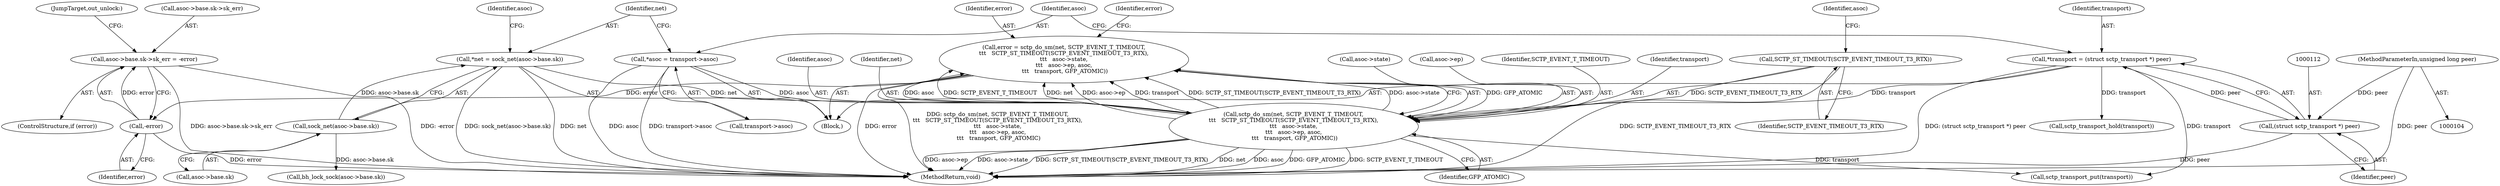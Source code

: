 digraph "1_linux_635682a14427d241bab7bbdeebb48a7d7b91638e_1@pointer" {
"1000184" [label="(Call,asoc->base.sk->sk_err = -error)"];
"1000192" [label="(Call,-error)"];
"1000166" [label="(Call,error = sctp_do_sm(net, SCTP_EVENT_T_TIMEOUT,\n\t\t\t   SCTP_ST_TIMEOUT(SCTP_EVENT_TIMEOUT_T3_RTX),\n\t\t\t   asoc->state,\n\t\t\t   asoc->ep, asoc,\n \t\t\t   transport, GFP_ATOMIC))"];
"1000168" [label="(Call,sctp_do_sm(net, SCTP_EVENT_T_TIMEOUT,\n\t\t\t   SCTP_ST_TIMEOUT(SCTP_EVENT_TIMEOUT_T3_RTX),\n\t\t\t   asoc->state,\n\t\t\t   asoc->ep, asoc,\n \t\t\t   transport, GFP_ATOMIC))"];
"1000121" [label="(Call,*net = sock_net(asoc->base.sk))"];
"1000123" [label="(Call,sock_net(asoc->base.sk))"];
"1000171" [label="(Call,SCTP_ST_TIMEOUT(SCTP_EVENT_TIMEOUT_T3_RTX))"];
"1000115" [label="(Call,*asoc = transport->asoc)"];
"1000109" [label="(Call,*transport = (struct sctp_transport *) peer)"];
"1000111" [label="(Call,(struct sctp_transport *) peer)"];
"1000105" [label="(MethodParameterIn,unsigned long peer)"];
"1000173" [label="(Call,asoc->state)"];
"1000116" [label="(Identifier,asoc)"];
"1000124" [label="(Call,asoc->base.sk)"];
"1000194" [label="(JumpTarget,out_unlock:)"];
"1000192" [label="(Call,-error)"];
"1000168" [label="(Call,sctp_do_sm(net, SCTP_EVENT_T_TIMEOUT,\n\t\t\t   SCTP_ST_TIMEOUT(SCTP_EVENT_TIMEOUT_T3_RTX),\n\t\t\t   asoc->state,\n\t\t\t   asoc->ep, asoc,\n \t\t\t   transport, GFP_ATOMIC))"];
"1000184" [label="(Call,asoc->base.sk->sk_err = -error)"];
"1000123" [label="(Call,sock_net(asoc->base.sk))"];
"1000203" [label="(MethodReturn,void)"];
"1000166" [label="(Call,error = sctp_do_sm(net, SCTP_EVENT_T_TIMEOUT,\n\t\t\t   SCTP_ST_TIMEOUT(SCTP_EVENT_TIMEOUT_T3_RTX),\n\t\t\t   asoc->state,\n\t\t\t   asoc->ep, asoc,\n \t\t\t   transport, GFP_ATOMIC))"];
"1000115" [label="(Call,*asoc = transport->asoc)"];
"1000182" [label="(ControlStructure,if (error))"];
"1000174" [label="(Identifier,asoc)"];
"1000110" [label="(Identifier,transport)"];
"1000105" [label="(MethodParameterIn,unsigned long peer)"];
"1000129" [label="(Call,bh_lock_sock(asoc->base.sk))"];
"1000171" [label="(Call,SCTP_ST_TIMEOUT(SCTP_EVENT_TIMEOUT_T3_RTX))"];
"1000183" [label="(Identifier,error)"];
"1000201" [label="(Call,sctp_transport_put(transport))"];
"1000117" [label="(Call,transport->asoc)"];
"1000176" [label="(Call,asoc->ep)"];
"1000170" [label="(Identifier,SCTP_EVENT_T_TIMEOUT)"];
"1000106" [label="(Block,)"];
"1000121" [label="(Call,*net = sock_net(asoc->base.sk))"];
"1000111" [label="(Call,(struct sctp_transport *) peer)"];
"1000158" [label="(Call,sctp_transport_hold(transport))"];
"1000180" [label="(Identifier,transport)"];
"1000113" [label="(Identifier,peer)"];
"1000109" [label="(Call,*transport = (struct sctp_transport *) peer)"];
"1000132" [label="(Identifier,asoc)"];
"1000122" [label="(Identifier,net)"];
"1000172" [label="(Identifier,SCTP_EVENT_TIMEOUT_T3_RTX)"];
"1000179" [label="(Identifier,asoc)"];
"1000193" [label="(Identifier,error)"];
"1000181" [label="(Identifier,GFP_ATOMIC)"];
"1000167" [label="(Identifier,error)"];
"1000185" [label="(Call,asoc->base.sk->sk_err)"];
"1000169" [label="(Identifier,net)"];
"1000184" -> "1000182"  [label="AST: "];
"1000184" -> "1000192"  [label="CFG: "];
"1000185" -> "1000184"  [label="AST: "];
"1000192" -> "1000184"  [label="AST: "];
"1000194" -> "1000184"  [label="CFG: "];
"1000184" -> "1000203"  [label="DDG: asoc->base.sk->sk_err"];
"1000184" -> "1000203"  [label="DDG: -error"];
"1000192" -> "1000184"  [label="DDG: error"];
"1000192" -> "1000193"  [label="CFG: "];
"1000193" -> "1000192"  [label="AST: "];
"1000192" -> "1000203"  [label="DDG: error"];
"1000166" -> "1000192"  [label="DDG: error"];
"1000166" -> "1000106"  [label="AST: "];
"1000166" -> "1000168"  [label="CFG: "];
"1000167" -> "1000166"  [label="AST: "];
"1000168" -> "1000166"  [label="AST: "];
"1000183" -> "1000166"  [label="CFG: "];
"1000166" -> "1000203"  [label="DDG: sctp_do_sm(net, SCTP_EVENT_T_TIMEOUT,\n\t\t\t   SCTP_ST_TIMEOUT(SCTP_EVENT_TIMEOUT_T3_RTX),\n\t\t\t   asoc->state,\n\t\t\t   asoc->ep, asoc,\n \t\t\t   transport, GFP_ATOMIC)"];
"1000166" -> "1000203"  [label="DDG: error"];
"1000168" -> "1000166"  [label="DDG: GFP_ATOMIC"];
"1000168" -> "1000166"  [label="DDG: asoc"];
"1000168" -> "1000166"  [label="DDG: SCTP_EVENT_T_TIMEOUT"];
"1000168" -> "1000166"  [label="DDG: net"];
"1000168" -> "1000166"  [label="DDG: asoc->ep"];
"1000168" -> "1000166"  [label="DDG: transport"];
"1000168" -> "1000166"  [label="DDG: SCTP_ST_TIMEOUT(SCTP_EVENT_TIMEOUT_T3_RTX)"];
"1000168" -> "1000166"  [label="DDG: asoc->state"];
"1000168" -> "1000181"  [label="CFG: "];
"1000169" -> "1000168"  [label="AST: "];
"1000170" -> "1000168"  [label="AST: "];
"1000171" -> "1000168"  [label="AST: "];
"1000173" -> "1000168"  [label="AST: "];
"1000176" -> "1000168"  [label="AST: "];
"1000179" -> "1000168"  [label="AST: "];
"1000180" -> "1000168"  [label="AST: "];
"1000181" -> "1000168"  [label="AST: "];
"1000168" -> "1000203"  [label="DDG: net"];
"1000168" -> "1000203"  [label="DDG: asoc"];
"1000168" -> "1000203"  [label="DDG: GFP_ATOMIC"];
"1000168" -> "1000203"  [label="DDG: SCTP_EVENT_T_TIMEOUT"];
"1000168" -> "1000203"  [label="DDG: asoc->ep"];
"1000168" -> "1000203"  [label="DDG: asoc->state"];
"1000168" -> "1000203"  [label="DDG: SCTP_ST_TIMEOUT(SCTP_EVENT_TIMEOUT_T3_RTX)"];
"1000121" -> "1000168"  [label="DDG: net"];
"1000171" -> "1000168"  [label="DDG: SCTP_EVENT_TIMEOUT_T3_RTX"];
"1000115" -> "1000168"  [label="DDG: asoc"];
"1000109" -> "1000168"  [label="DDG: transport"];
"1000168" -> "1000201"  [label="DDG: transport"];
"1000121" -> "1000106"  [label="AST: "];
"1000121" -> "1000123"  [label="CFG: "];
"1000122" -> "1000121"  [label="AST: "];
"1000123" -> "1000121"  [label="AST: "];
"1000132" -> "1000121"  [label="CFG: "];
"1000121" -> "1000203"  [label="DDG: sock_net(asoc->base.sk)"];
"1000121" -> "1000203"  [label="DDG: net"];
"1000123" -> "1000121"  [label="DDG: asoc->base.sk"];
"1000123" -> "1000124"  [label="CFG: "];
"1000124" -> "1000123"  [label="AST: "];
"1000123" -> "1000129"  [label="DDG: asoc->base.sk"];
"1000171" -> "1000172"  [label="CFG: "];
"1000172" -> "1000171"  [label="AST: "];
"1000174" -> "1000171"  [label="CFG: "];
"1000171" -> "1000203"  [label="DDG: SCTP_EVENT_TIMEOUT_T3_RTX"];
"1000115" -> "1000106"  [label="AST: "];
"1000115" -> "1000117"  [label="CFG: "];
"1000116" -> "1000115"  [label="AST: "];
"1000117" -> "1000115"  [label="AST: "];
"1000122" -> "1000115"  [label="CFG: "];
"1000115" -> "1000203"  [label="DDG: transport->asoc"];
"1000115" -> "1000203"  [label="DDG: asoc"];
"1000109" -> "1000106"  [label="AST: "];
"1000109" -> "1000111"  [label="CFG: "];
"1000110" -> "1000109"  [label="AST: "];
"1000111" -> "1000109"  [label="AST: "];
"1000116" -> "1000109"  [label="CFG: "];
"1000109" -> "1000203"  [label="DDG: (struct sctp_transport *) peer"];
"1000111" -> "1000109"  [label="DDG: peer"];
"1000109" -> "1000158"  [label="DDG: transport"];
"1000109" -> "1000201"  [label="DDG: transport"];
"1000111" -> "1000113"  [label="CFG: "];
"1000112" -> "1000111"  [label="AST: "];
"1000113" -> "1000111"  [label="AST: "];
"1000111" -> "1000203"  [label="DDG: peer"];
"1000105" -> "1000111"  [label="DDG: peer"];
"1000105" -> "1000104"  [label="AST: "];
"1000105" -> "1000203"  [label="DDG: peer"];
}
